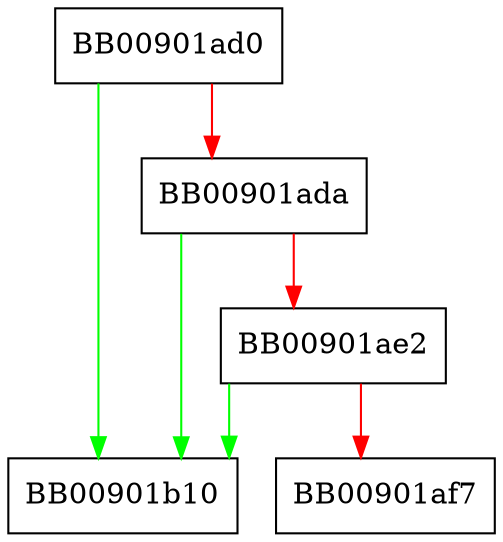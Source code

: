 digraph setenv {
  node [shape="box"];
  graph [splines=ortho];
  BB00901ad0 -> BB00901b10 [color="green"];
  BB00901ad0 -> BB00901ada [color="red"];
  BB00901ada -> BB00901b10 [color="green"];
  BB00901ada -> BB00901ae2 [color="red"];
  BB00901ae2 -> BB00901b10 [color="green"];
  BB00901ae2 -> BB00901af7 [color="red"];
}